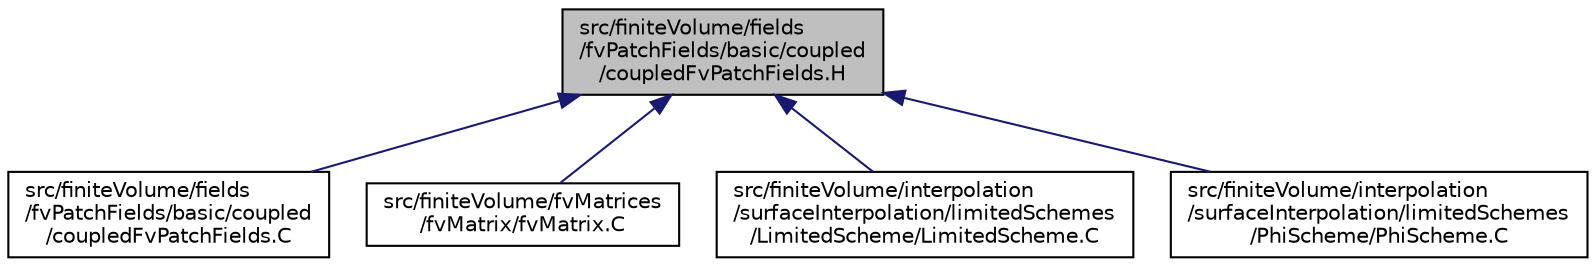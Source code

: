 digraph "src/finiteVolume/fields/fvPatchFields/basic/coupled/coupledFvPatchFields.H"
{
  bgcolor="transparent";
  edge [fontname="Helvetica",fontsize="10",labelfontname="Helvetica",labelfontsize="10"];
  node [fontname="Helvetica",fontsize="10",shape=record];
  Node215 [label="src/finiteVolume/fields\l/fvPatchFields/basic/coupled\l/coupledFvPatchFields.H",height=0.2,width=0.4,color="black", fillcolor="grey75", style="filled", fontcolor="black"];
  Node215 -> Node216 [dir="back",color="midnightblue",fontsize="10",style="solid",fontname="Helvetica"];
  Node216 [label="src/finiteVolume/fields\l/fvPatchFields/basic/coupled\l/coupledFvPatchFields.C",height=0.2,width=0.4,color="black",URL="$a01556.html"];
  Node215 -> Node217 [dir="back",color="midnightblue",fontsize="10",style="solid",fontname="Helvetica"];
  Node217 [label="src/finiteVolume/fvMatrices\l/fvMatrix/fvMatrix.C",height=0.2,width=0.4,color="black",URL="$a03464.html"];
  Node215 -> Node218 [dir="back",color="midnightblue",fontsize="10",style="solid",fontname="Helvetica"];
  Node218 [label="src/finiteVolume/interpolation\l/surfaceInterpolation/limitedSchemes\l/LimitedScheme/LimitedScheme.C",height=0.2,width=0.4,color="black",URL="$a04124.html"];
  Node215 -> Node219 [dir="back",color="midnightblue",fontsize="10",style="solid",fontname="Helvetica"];
  Node219 [label="src/finiteVolume/interpolation\l/surfaceInterpolation/limitedSchemes\l/PhiScheme/PhiScheme.C",height=0.2,width=0.4,color="black",URL="$a04181.html"];
}
